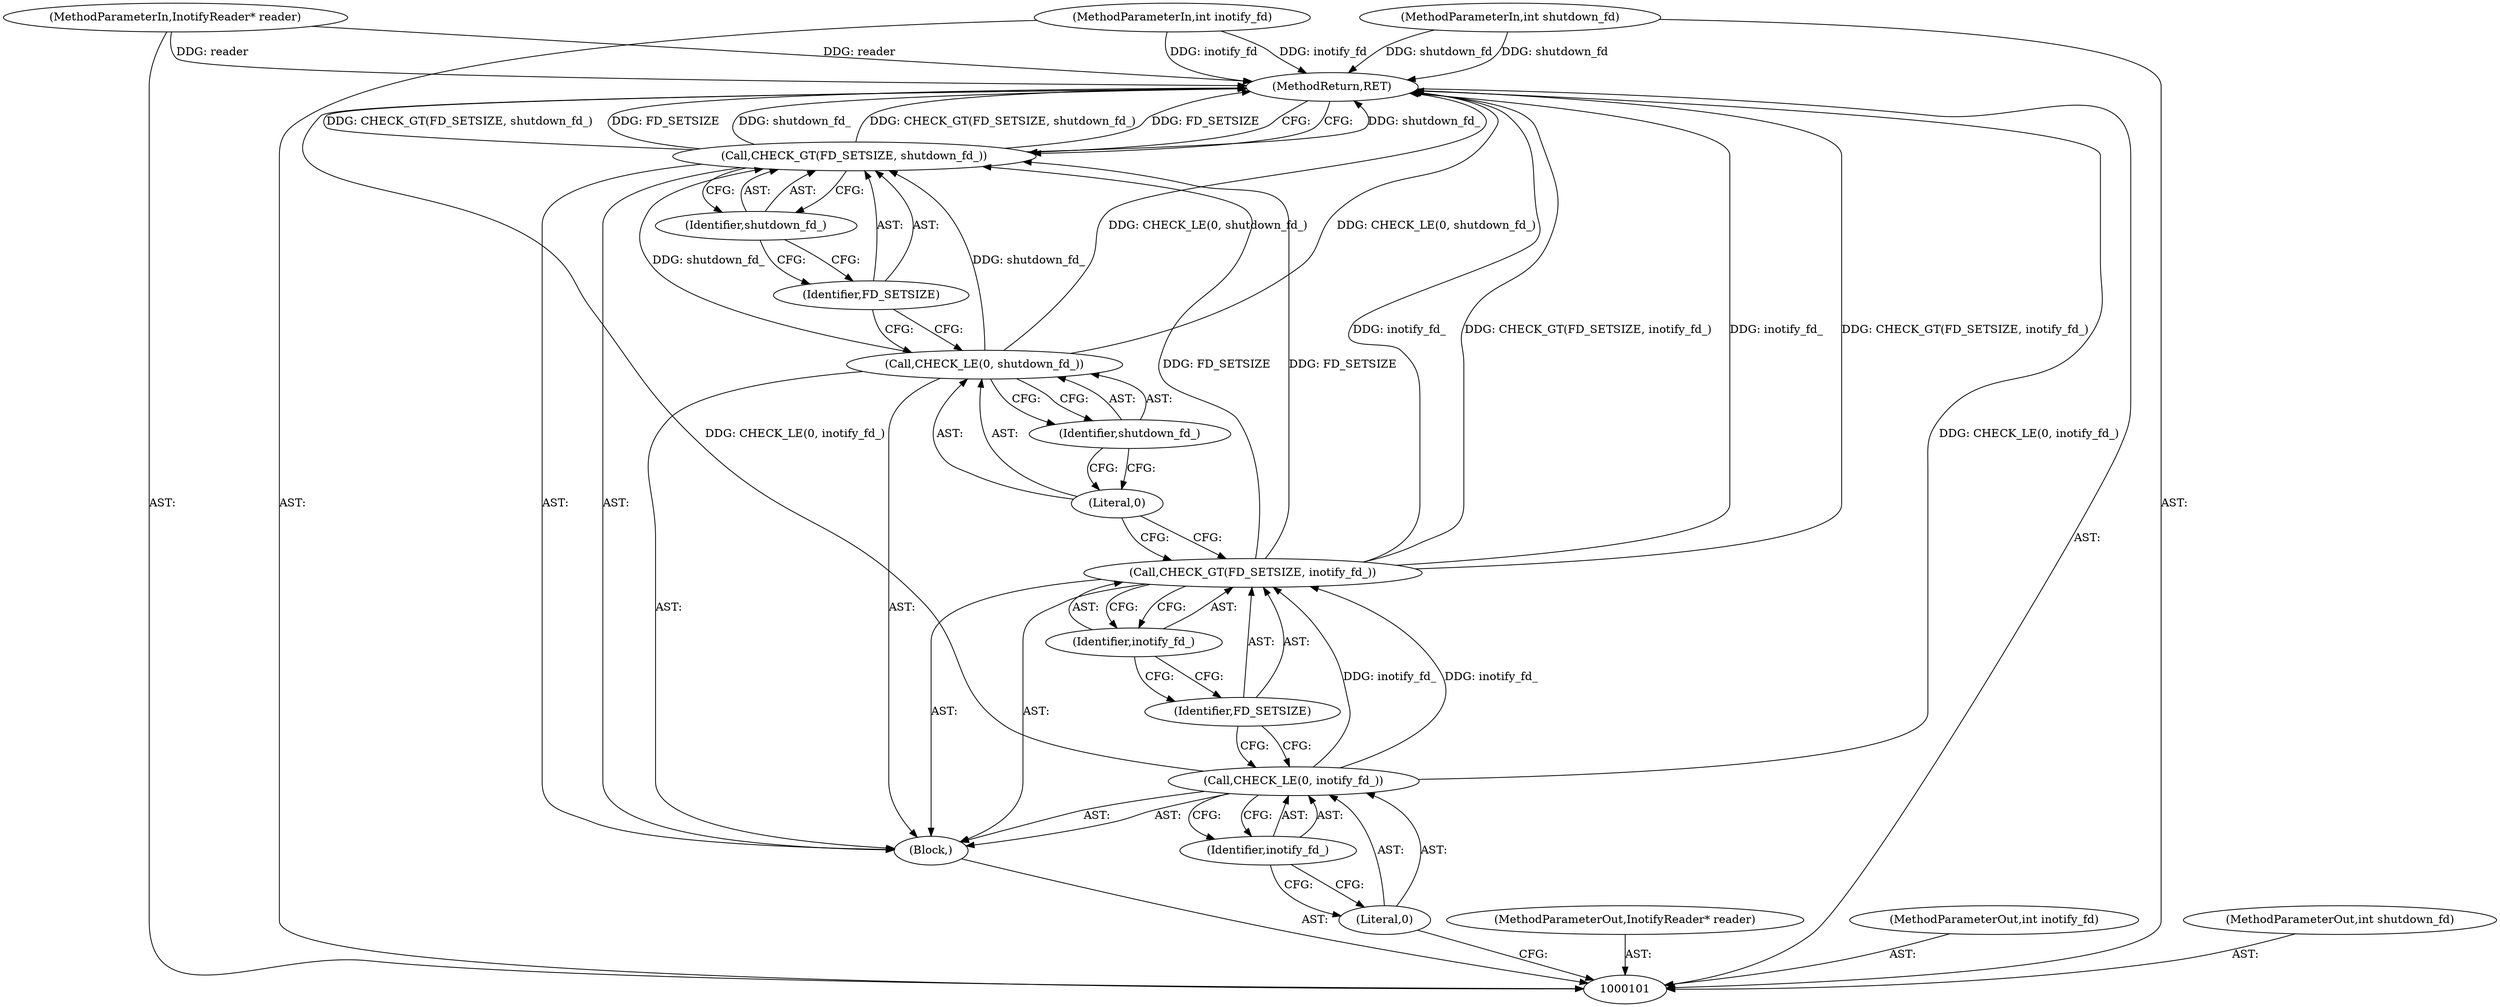 digraph "0_Chrome_77b498aa18e610ed8ac3863ae048573d4f943b16" {
"1000118" [label="(MethodReturn,RET)"];
"1000102" [label="(MethodParameterIn,InotifyReader* reader)"];
"1000134" [label="(MethodParameterOut,InotifyReader* reader)"];
"1000103" [label="(MethodParameterIn,int inotify_fd)"];
"1000135" [label="(MethodParameterOut,int inotify_fd)"];
"1000104" [label="(MethodParameterIn,int shutdown_fd)"];
"1000136" [label="(MethodParameterOut,int shutdown_fd)"];
"1000105" [label="(Block,)"];
"1000107" [label="(Literal,0)"];
"1000108" [label="(Identifier,inotify_fd_)"];
"1000106" [label="(Call,CHECK_LE(0, inotify_fd_))"];
"1000110" [label="(Identifier,FD_SETSIZE)"];
"1000111" [label="(Identifier,inotify_fd_)"];
"1000109" [label="(Call,CHECK_GT(FD_SETSIZE, inotify_fd_))"];
"1000113" [label="(Literal,0)"];
"1000114" [label="(Identifier,shutdown_fd_)"];
"1000112" [label="(Call,CHECK_LE(0, shutdown_fd_))"];
"1000116" [label="(Identifier,FD_SETSIZE)"];
"1000117" [label="(Identifier,shutdown_fd_)"];
"1000115" [label="(Call,CHECK_GT(FD_SETSIZE, shutdown_fd_))"];
"1000118" -> "1000101"  [label="AST: "];
"1000118" -> "1000115"  [label="CFG: "];
"1000115" -> "1000118"  [label="DDG: shutdown_fd_"];
"1000115" -> "1000118"  [label="DDG: CHECK_GT(FD_SETSIZE, shutdown_fd_)"];
"1000115" -> "1000118"  [label="DDG: FD_SETSIZE"];
"1000104" -> "1000118"  [label="DDG: shutdown_fd"];
"1000103" -> "1000118"  [label="DDG: inotify_fd"];
"1000102" -> "1000118"  [label="DDG: reader"];
"1000112" -> "1000118"  [label="DDG: CHECK_LE(0, shutdown_fd_)"];
"1000109" -> "1000118"  [label="DDG: inotify_fd_"];
"1000109" -> "1000118"  [label="DDG: CHECK_GT(FD_SETSIZE, inotify_fd_)"];
"1000106" -> "1000118"  [label="DDG: CHECK_LE(0, inotify_fd_)"];
"1000102" -> "1000101"  [label="AST: "];
"1000102" -> "1000118"  [label="DDG: reader"];
"1000134" -> "1000101"  [label="AST: "];
"1000103" -> "1000101"  [label="AST: "];
"1000103" -> "1000118"  [label="DDG: inotify_fd"];
"1000135" -> "1000101"  [label="AST: "];
"1000104" -> "1000101"  [label="AST: "];
"1000104" -> "1000118"  [label="DDG: shutdown_fd"];
"1000136" -> "1000101"  [label="AST: "];
"1000105" -> "1000101"  [label="AST: "];
"1000106" -> "1000105"  [label="AST: "];
"1000109" -> "1000105"  [label="AST: "];
"1000112" -> "1000105"  [label="AST: "];
"1000115" -> "1000105"  [label="AST: "];
"1000107" -> "1000106"  [label="AST: "];
"1000107" -> "1000101"  [label="CFG: "];
"1000108" -> "1000107"  [label="CFG: "];
"1000108" -> "1000106"  [label="AST: "];
"1000108" -> "1000107"  [label="CFG: "];
"1000106" -> "1000108"  [label="CFG: "];
"1000106" -> "1000105"  [label="AST: "];
"1000106" -> "1000108"  [label="CFG: "];
"1000107" -> "1000106"  [label="AST: "];
"1000108" -> "1000106"  [label="AST: "];
"1000110" -> "1000106"  [label="CFG: "];
"1000106" -> "1000118"  [label="DDG: CHECK_LE(0, inotify_fd_)"];
"1000106" -> "1000109"  [label="DDG: inotify_fd_"];
"1000110" -> "1000109"  [label="AST: "];
"1000110" -> "1000106"  [label="CFG: "];
"1000111" -> "1000110"  [label="CFG: "];
"1000111" -> "1000109"  [label="AST: "];
"1000111" -> "1000110"  [label="CFG: "];
"1000109" -> "1000111"  [label="CFG: "];
"1000109" -> "1000105"  [label="AST: "];
"1000109" -> "1000111"  [label="CFG: "];
"1000110" -> "1000109"  [label="AST: "];
"1000111" -> "1000109"  [label="AST: "];
"1000113" -> "1000109"  [label="CFG: "];
"1000109" -> "1000118"  [label="DDG: inotify_fd_"];
"1000109" -> "1000118"  [label="DDG: CHECK_GT(FD_SETSIZE, inotify_fd_)"];
"1000106" -> "1000109"  [label="DDG: inotify_fd_"];
"1000109" -> "1000115"  [label="DDG: FD_SETSIZE"];
"1000113" -> "1000112"  [label="AST: "];
"1000113" -> "1000109"  [label="CFG: "];
"1000114" -> "1000113"  [label="CFG: "];
"1000114" -> "1000112"  [label="AST: "];
"1000114" -> "1000113"  [label="CFG: "];
"1000112" -> "1000114"  [label="CFG: "];
"1000112" -> "1000105"  [label="AST: "];
"1000112" -> "1000114"  [label="CFG: "];
"1000113" -> "1000112"  [label="AST: "];
"1000114" -> "1000112"  [label="AST: "];
"1000116" -> "1000112"  [label="CFG: "];
"1000112" -> "1000118"  [label="DDG: CHECK_LE(0, shutdown_fd_)"];
"1000112" -> "1000115"  [label="DDG: shutdown_fd_"];
"1000116" -> "1000115"  [label="AST: "];
"1000116" -> "1000112"  [label="CFG: "];
"1000117" -> "1000116"  [label="CFG: "];
"1000117" -> "1000115"  [label="AST: "];
"1000117" -> "1000116"  [label="CFG: "];
"1000115" -> "1000117"  [label="CFG: "];
"1000115" -> "1000105"  [label="AST: "];
"1000115" -> "1000117"  [label="CFG: "];
"1000116" -> "1000115"  [label="AST: "];
"1000117" -> "1000115"  [label="AST: "];
"1000118" -> "1000115"  [label="CFG: "];
"1000115" -> "1000118"  [label="DDG: shutdown_fd_"];
"1000115" -> "1000118"  [label="DDG: CHECK_GT(FD_SETSIZE, shutdown_fd_)"];
"1000115" -> "1000118"  [label="DDG: FD_SETSIZE"];
"1000109" -> "1000115"  [label="DDG: FD_SETSIZE"];
"1000112" -> "1000115"  [label="DDG: shutdown_fd_"];
}
